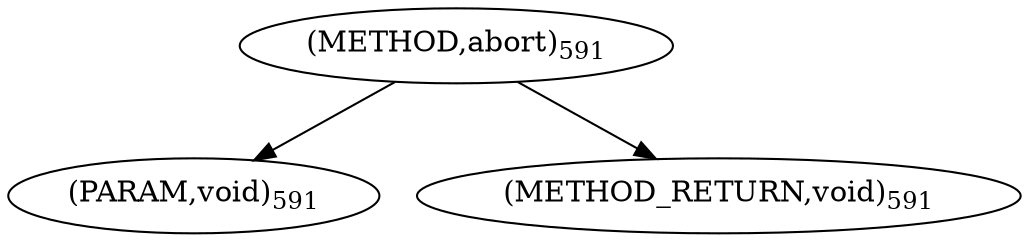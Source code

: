 digraph "abort" {  
"33324" [label = <(METHOD,abort)<SUB>591</SUB>> ]
"33325" [label = <(PARAM,void)<SUB>591</SUB>> ]
"33326" [label = <(METHOD_RETURN,void)<SUB>591</SUB>> ]
  "33324" -> "33325" 
  "33324" -> "33326" 
}

